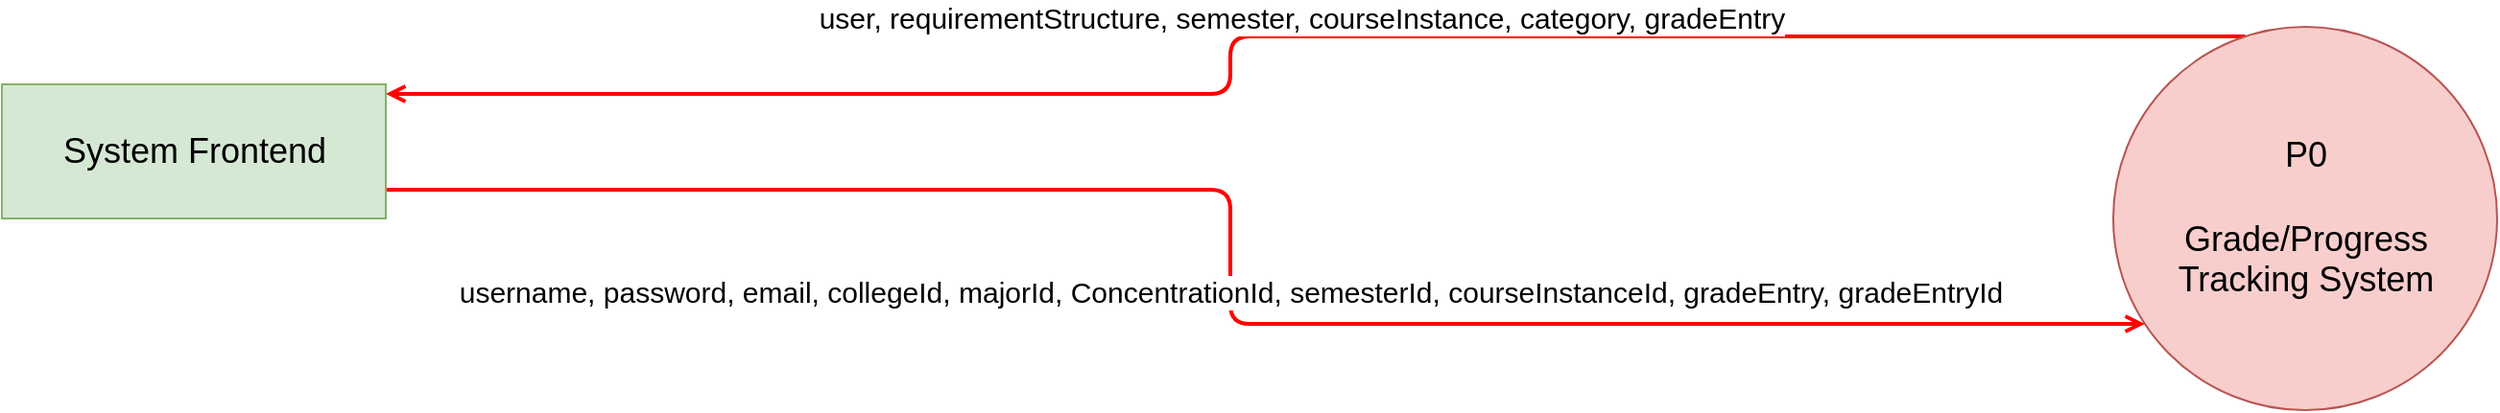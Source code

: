 <mxfile version="12.1.7" type="device" pages="1"><diagram id="ERJzKOh9QqbwBpKRwYWY" name="Level 0 DFD"><mxGraphModel dx="2951" dy="707" grid="1" gridSize="10" guides="1" tooltips="1" connect="1" arrows="1" fold="1" page="1" pageScale="1" pageWidth="850" pageHeight="1100" math="0" shadow="0"><root><mxCell id="0"/><mxCell id="1" parent="0"/><mxCell id="dtWBi6NdfBR5w0PqbxKl-2" value="&lt;font style=&quot;font-size: 15px&quot;&gt;user, requirementStructure, semester, courseInstance, category, gradeEntry&lt;/font&gt;" style="edgeStyle=orthogonalEdgeStyle;rounded=1;orthogonalLoop=1;jettySize=auto;html=1;endArrow=open;endFill=0;strokeColor=#FF0000;strokeWidth=2;" edge="1" source="dtWBi6NdfBR5w0PqbxKl-3" target="dtWBi6NdfBR5w0PqbxKl-5" parent="1"><mxGeometry x="-0.015" y="-10" relative="1" as="geometry"><Array as="points"><mxPoint x="839" y="1545"/><mxPoint x="839" y="1575"/></Array><mxPoint as="offset"/></mxGeometry></mxCell><mxCell id="dtWBi6NdfBR5w0PqbxKl-3" value="P0&lt;br&gt;&lt;br&gt;Grade/Progress&lt;br&gt;Tracking System" style="shape=ellipse;html=1;dashed=0;whitespace=wrap;aspect=fixed;perimeter=ellipsePerimeter;fillColor=#f8cecc;strokeColor=#b85450;fontSize=18;" vertex="1" parent="1"><mxGeometry x="1299" y="1540" width="200" height="200" as="geometry"/></mxCell><mxCell id="dtWBi6NdfBR5w0PqbxKl-4" value="&lt;font style=&quot;font-size: 15px&quot;&gt;username, password, email, collegeId, majorId, ConcentrationId, semesterId, courseInstanceId, gradeEntry, gradeEntryId&lt;/font&gt;" style="edgeStyle=orthogonalEdgeStyle;rounded=1;orthogonalLoop=1;jettySize=auto;html=1;strokeColor=#FF0000;endArrow=open;endFill=0;strokeWidth=2;" edge="1" source="dtWBi6NdfBR5w0PqbxKl-5" target="dtWBi6NdfBR5w0PqbxKl-3" parent="1"><mxGeometry relative="1" as="geometry"><Array as="points"><mxPoint x="839" y="1625"/><mxPoint x="839" y="1695"/></Array></mxGeometry></mxCell><mxCell id="dtWBi6NdfBR5w0PqbxKl-5" value="System Frontend" style="html=1;dashed=0;whitespace=wrap;fillColor=#d5e8d4;strokeColor=#82b366;fontSize=18;" vertex="1" parent="1"><mxGeometry x="199" y="1570" width="200" height="70" as="geometry"/></mxCell></root></mxGraphModel></diagram></mxfile>